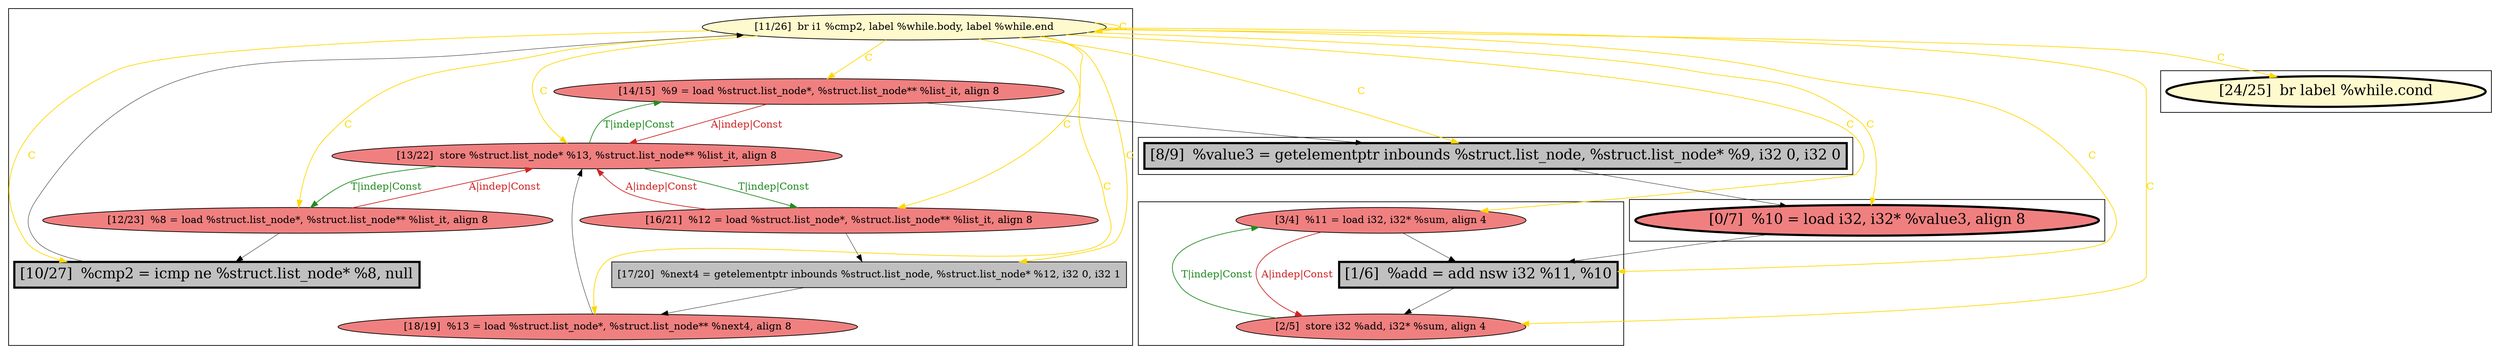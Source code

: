 
digraph G {



node643->node641 [style=solid,color=black,label="",penwidth=0.5,fontcolor=black ]
node653->node650 [style=solid,color=gold,label="C",penwidth=1.0,fontcolor=gold ]
node653->node641 [style=solid,color=gold,label="C",penwidth=1.0,fontcolor=gold ]
node650->node645 [style=solid,color=black,label="",penwidth=0.5,fontcolor=black ]
node645->node644 [style=solid,color=black,label="",penwidth=0.5,fontcolor=black ]
node644->node641 [style=solid,color=black,label="",penwidth=0.5,fontcolor=black ]
node652->node648 [style=solid,color=black,label="",penwidth=0.5,fontcolor=black ]
node647->node649 [style=solid,color=black,label="",penwidth=0.5,fontcolor=black ]
node643->node642 [style=solid,color=firebrick3,label="A|indep|Const",penwidth=1.0,fontcolor=firebrick3 ]
node652->node649 [style=solid,color=firebrick3,label="A|indep|Const",penwidth=1.0,fontcolor=firebrick3 ]
node653->node642 [style=solid,color=gold,label="C",penwidth=1.0,fontcolor=gold ]
node653->node652 [style=solid,color=gold,label="C",penwidth=1.0,fontcolor=gold ]
node653->node651 [style=solid,color=gold,label="C",penwidth=1.0,fontcolor=gold ]
node653->node649 [style=solid,color=gold,label="C",penwidth=1.0,fontcolor=gold ]
node653->node644 [style=solid,color=gold,label="C",penwidth=1.0,fontcolor=gold ]
node653->node646 [style=solid,color=gold,label="C",penwidth=1.0,fontcolor=gold ]
node649->node646 [style=solid,color=forestgreen,label="T|indep|Const",penwidth=1.0,fontcolor=forestgreen ]
node653->node653 [style=solid,color=gold,label="C",penwidth=1.0,fontcolor=gold ]
node650->node649 [style=solid,color=firebrick3,label="A|indep|Const",penwidth=1.0,fontcolor=firebrick3 ]
node653->node647 [style=solid,color=gold,label="C",penwidth=1.0,fontcolor=gold ]
node649->node652 [style=solid,color=forestgreen,label="T|indep|Const",penwidth=1.0,fontcolor=forestgreen ]
node653->node643 [style=solid,color=gold,label="C",penwidth=1.0,fontcolor=gold ]
node653->node645 [style=solid,color=gold,label="C",penwidth=1.0,fontcolor=gold ]
node649->node650 [style=solid,color=forestgreen,label="T|indep|Const",penwidth=1.0,fontcolor=forestgreen ]
node646->node649 [style=solid,color=firebrick3,label="A|indep|Const",penwidth=1.0,fontcolor=firebrick3 ]
node653->node654 [style=solid,color=gold,label="C",penwidth=1.0,fontcolor=gold ]
node641->node642 [style=solid,color=black,label="",penwidth=0.5,fontcolor=black ]
node648->node653 [style=solid,color=black,label="",penwidth=0.5,fontcolor=black ]
node646->node651 [style=solid,color=black,label="",penwidth=0.5,fontcolor=black ]
node651->node647 [style=solid,color=black,label="",penwidth=0.5,fontcolor=black ]
node653->node648 [style=solid,color=gold,label="C",penwidth=1.0,fontcolor=gold ]
node642->node643 [style=solid,color=forestgreen,label="T|indep|Const",penwidth=1.0,fontcolor=forestgreen ]


subgraph cluster4 {


node654 [penwidth=3.0,fontsize=20,fillcolor=lemonchiffon,label="[24/25]  br label %while.cond",shape=ellipse,style=filled ]



}

subgraph cluster3 {


node653 [fillcolor=lemonchiffon,label="[11/26]  br i1 %cmp2, label %while.body, label %while.end",shape=ellipse,style=filled ]
node647 [fillcolor=lightcoral,label="[18/19]  %13 = load %struct.list_node*, %struct.list_node** %next4, align 8",shape=ellipse,style=filled ]
node650 [fillcolor=lightcoral,label="[14/15]  %9 = load %struct.list_node*, %struct.list_node** %list_it, align 8",shape=ellipse,style=filled ]
node646 [fillcolor=lightcoral,label="[16/21]  %12 = load %struct.list_node*, %struct.list_node** %list_it, align 8",shape=ellipse,style=filled ]
node649 [fillcolor=lightcoral,label="[13/22]  store %struct.list_node* %13, %struct.list_node** %list_it, align 8",shape=ellipse,style=filled ]
node652 [fillcolor=lightcoral,label="[12/23]  %8 = load %struct.list_node*, %struct.list_node** %list_it, align 8",shape=ellipse,style=filled ]
node648 [penwidth=3.0,fontsize=20,fillcolor=grey,label="[10/27]  %cmp2 = icmp ne %struct.list_node* %8, null",shape=rectangle,style=filled ]
node651 [fillcolor=grey,label="[17/20]  %next4 = getelementptr inbounds %struct.list_node, %struct.list_node* %12, i32 0, i32 1",shape=rectangle,style=filled ]



}

subgraph cluster2 {


node645 [penwidth=3.0,fontsize=20,fillcolor=grey,label="[8/9]  %value3 = getelementptr inbounds %struct.list_node, %struct.list_node* %9, i32 0, i32 0",shape=rectangle,style=filled ]



}

subgraph cluster0 {


node643 [fillcolor=lightcoral,label="[3/4]  %11 = load i32, i32* %sum, align 4",shape=ellipse,style=filled ]
node641 [penwidth=3.0,fontsize=20,fillcolor=grey,label="[1/6]  %add = add nsw i32 %11, %10",shape=rectangle,style=filled ]
node642 [fillcolor=lightcoral,label="[2/5]  store i32 %add, i32* %sum, align 4",shape=ellipse,style=filled ]



}

subgraph cluster1 {


node644 [penwidth=3.0,fontsize=20,fillcolor=lightcoral,label="[0/7]  %10 = load i32, i32* %value3, align 8",shape=ellipse,style=filled ]



}

}
